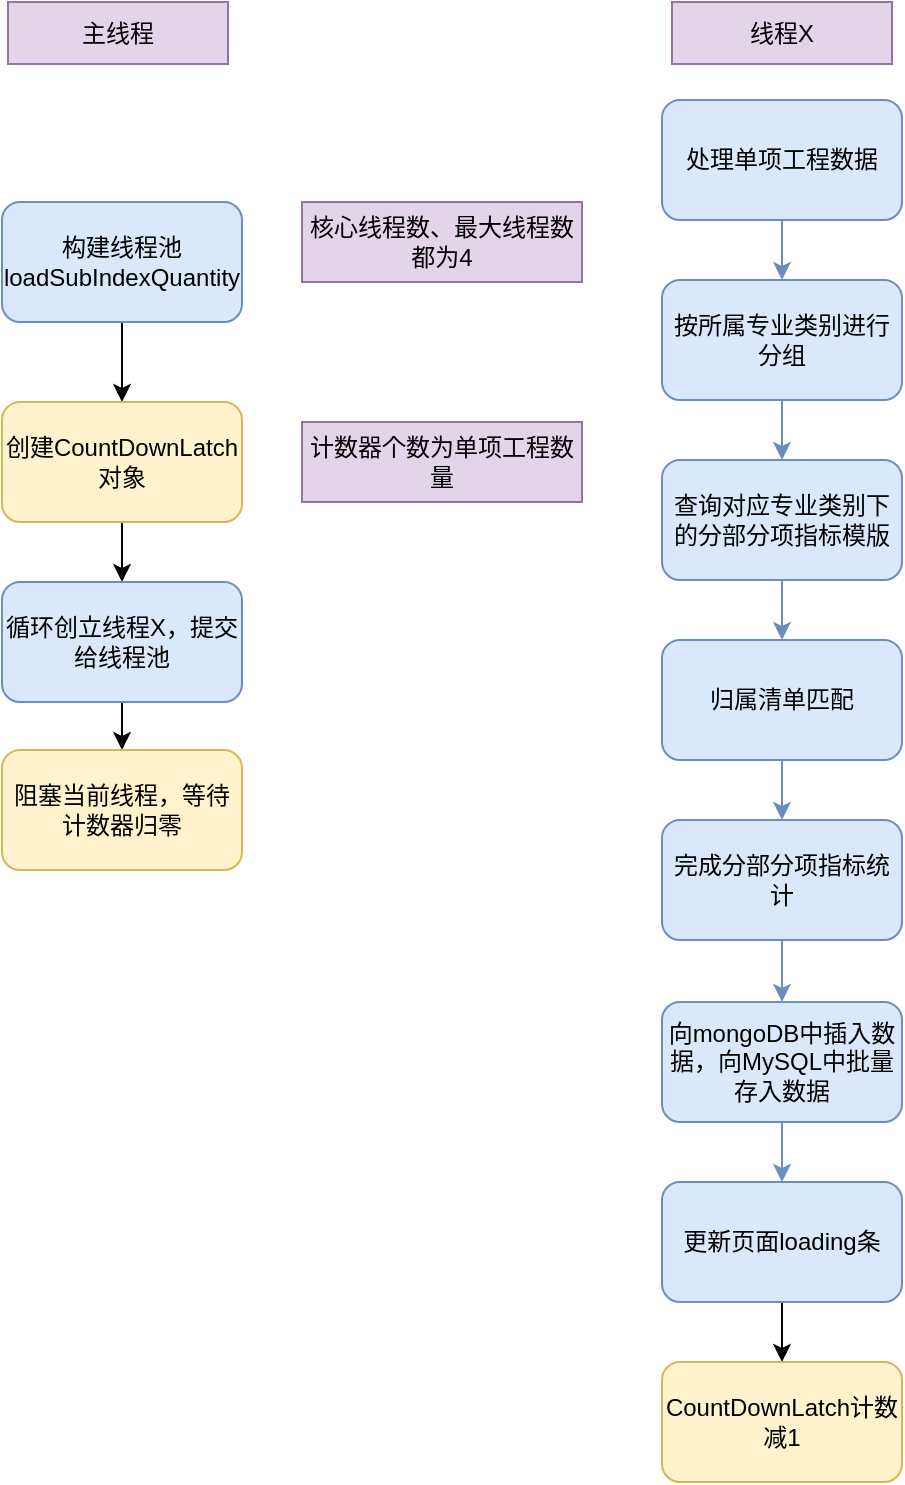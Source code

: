 <mxfile version="21.6.2" type="github">
  <diagram name="第 1 页" id="IQNlTixEwH-7RLNqlOQm">
    <mxGraphModel dx="1154" dy="1623" grid="1" gridSize="10" guides="1" tooltips="1" connect="1" arrows="1" fold="1" page="1" pageScale="1" pageWidth="1169" pageHeight="827" math="0" shadow="0">
      <root>
        <mxCell id="0" />
        <mxCell id="1" parent="0" />
        <mxCell id="rMoz38oj39AxZOh8xann-27" style="edgeStyle=orthogonalEdgeStyle;rounded=0;orthogonalLoop=1;jettySize=auto;html=1;entryX=0.5;entryY=0;entryDx=0;entryDy=0;" edge="1" parent="1" source="rMoz38oj39AxZOh8xann-2" target="rMoz38oj39AxZOh8xann-7">
          <mxGeometry relative="1" as="geometry" />
        </mxCell>
        <mxCell id="rMoz38oj39AxZOh8xann-2" value="构建线程池loadSubIndexQuantity" style="rounded=1;whiteSpace=wrap;html=1;fillColor=#dae8fc;strokeColor=#6c8ebf;" vertex="1" parent="1">
          <mxGeometry x="80" y="40" width="120" height="60" as="geometry" />
        </mxCell>
        <mxCell id="rMoz38oj39AxZOh8xann-5" value="核心线程数、最大线程数都为4" style="rounded=0;whiteSpace=wrap;html=1;fillColor=#e1d5e7;strokeColor=#9673a6;" vertex="1" parent="1">
          <mxGeometry x="230" y="40" width="140" height="40" as="geometry" />
        </mxCell>
        <mxCell id="rMoz38oj39AxZOh8xann-28" style="edgeStyle=orthogonalEdgeStyle;rounded=0;orthogonalLoop=1;jettySize=auto;html=1;entryX=0.5;entryY=0;entryDx=0;entryDy=0;" edge="1" parent="1" source="rMoz38oj39AxZOh8xann-7" target="rMoz38oj39AxZOh8xann-9">
          <mxGeometry relative="1" as="geometry" />
        </mxCell>
        <mxCell id="rMoz38oj39AxZOh8xann-7" value="创建CountDownLatch对象" style="rounded=1;whiteSpace=wrap;html=1;fillColor=#fff2cc;strokeColor=#d6b656;" vertex="1" parent="1">
          <mxGeometry x="80" y="140" width="120" height="60" as="geometry" />
        </mxCell>
        <mxCell id="rMoz38oj39AxZOh8xann-8" value="计数器个数为单项工程数量" style="rounded=0;whiteSpace=wrap;html=1;fillColor=#e1d5e7;strokeColor=#9673a6;" vertex="1" parent="1">
          <mxGeometry x="230" y="150" width="140" height="40" as="geometry" />
        </mxCell>
        <mxCell id="rMoz38oj39AxZOh8xann-33" style="edgeStyle=orthogonalEdgeStyle;rounded=0;orthogonalLoop=1;jettySize=auto;html=1;entryX=0.5;entryY=0;entryDx=0;entryDy=0;" edge="1" parent="1" source="rMoz38oj39AxZOh8xann-9" target="rMoz38oj39AxZOh8xann-29">
          <mxGeometry relative="1" as="geometry" />
        </mxCell>
        <mxCell id="rMoz38oj39AxZOh8xann-9" value="循环创立线程X，提交给线程池" style="rounded=1;whiteSpace=wrap;html=1;fillColor=#dae8fc;strokeColor=#6c8ebf;" vertex="1" parent="1">
          <mxGeometry x="80" y="230" width="120" height="60" as="geometry" />
        </mxCell>
        <mxCell id="rMoz38oj39AxZOh8xann-12" style="edgeStyle=orthogonalEdgeStyle;rounded=0;orthogonalLoop=1;jettySize=auto;html=1;entryX=0.5;entryY=0;entryDx=0;entryDy=0;fillColor=#dae8fc;strokeColor=#6c8ebf;" edge="1" parent="1" source="rMoz38oj39AxZOh8xann-10" target="rMoz38oj39AxZOh8xann-11">
          <mxGeometry relative="1" as="geometry" />
        </mxCell>
        <mxCell id="rMoz38oj39AxZOh8xann-10" value="处理单项工程数据" style="rounded=1;whiteSpace=wrap;html=1;fillColor=#dae8fc;strokeColor=#6c8ebf;" vertex="1" parent="1">
          <mxGeometry x="410" y="-11" width="120" height="60" as="geometry" />
        </mxCell>
        <mxCell id="rMoz38oj39AxZOh8xann-14" style="edgeStyle=orthogonalEdgeStyle;rounded=0;orthogonalLoop=1;jettySize=auto;html=1;entryX=0.5;entryY=0;entryDx=0;entryDy=0;fillColor=#dae8fc;strokeColor=#6c8ebf;" edge="1" parent="1" source="rMoz38oj39AxZOh8xann-11" target="rMoz38oj39AxZOh8xann-13">
          <mxGeometry relative="1" as="geometry" />
        </mxCell>
        <mxCell id="rMoz38oj39AxZOh8xann-11" value="按所属专业类别进行分组" style="rounded=1;whiteSpace=wrap;html=1;fillColor=#dae8fc;strokeColor=#6c8ebf;" vertex="1" parent="1">
          <mxGeometry x="410" y="79" width="120" height="60" as="geometry" />
        </mxCell>
        <mxCell id="rMoz38oj39AxZOh8xann-16" style="edgeStyle=orthogonalEdgeStyle;rounded=0;orthogonalLoop=1;jettySize=auto;html=1;entryX=0.5;entryY=0;entryDx=0;entryDy=0;fillColor=#dae8fc;strokeColor=#6c8ebf;" edge="1" parent="1" source="rMoz38oj39AxZOh8xann-13" target="rMoz38oj39AxZOh8xann-15">
          <mxGeometry relative="1" as="geometry" />
        </mxCell>
        <mxCell id="rMoz38oj39AxZOh8xann-13" value="查询对应专业类别下的分部分项指标模版" style="rounded=1;whiteSpace=wrap;html=1;fillColor=#dae8fc;strokeColor=#6c8ebf;" vertex="1" parent="1">
          <mxGeometry x="410" y="169" width="120" height="60" as="geometry" />
        </mxCell>
        <mxCell id="rMoz38oj39AxZOh8xann-18" style="edgeStyle=orthogonalEdgeStyle;rounded=0;orthogonalLoop=1;jettySize=auto;html=1;fillColor=#dae8fc;strokeColor=#6c8ebf;" edge="1" parent="1" source="rMoz38oj39AxZOh8xann-15" target="rMoz38oj39AxZOh8xann-17">
          <mxGeometry relative="1" as="geometry" />
        </mxCell>
        <mxCell id="rMoz38oj39AxZOh8xann-15" value="归属清单匹配" style="rounded=1;whiteSpace=wrap;html=1;fillColor=#dae8fc;strokeColor=#6c8ebf;" vertex="1" parent="1">
          <mxGeometry x="410" y="259" width="120" height="60" as="geometry" />
        </mxCell>
        <mxCell id="rMoz38oj39AxZOh8xann-30" style="edgeStyle=orthogonalEdgeStyle;rounded=0;orthogonalLoop=1;jettySize=auto;html=1;entryX=0.5;entryY=0;entryDx=0;entryDy=0;fillColor=#dae8fc;strokeColor=#6c8ebf;" edge="1" parent="1" source="rMoz38oj39AxZOh8xann-17" target="rMoz38oj39AxZOh8xann-21">
          <mxGeometry relative="1" as="geometry" />
        </mxCell>
        <mxCell id="rMoz38oj39AxZOh8xann-17" value="完成分部分项指标统计" style="rounded=1;whiteSpace=wrap;html=1;fillColor=#dae8fc;strokeColor=#6c8ebf;" vertex="1" parent="1">
          <mxGeometry x="410" y="349" width="120" height="60" as="geometry" />
        </mxCell>
        <mxCell id="rMoz38oj39AxZOh8xann-24" style="edgeStyle=orthogonalEdgeStyle;rounded=0;orthogonalLoop=1;jettySize=auto;html=1;entryX=0.5;entryY=0;entryDx=0;entryDy=0;fillColor=#dae8fc;strokeColor=#6c8ebf;" edge="1" parent="1" source="rMoz38oj39AxZOh8xann-21" target="rMoz38oj39AxZOh8xann-25">
          <mxGeometry relative="1" as="geometry">
            <mxPoint x="470" y="540" as="targetPoint" />
          </mxGeometry>
        </mxCell>
        <mxCell id="rMoz38oj39AxZOh8xann-21" value="向mongoDB中插入数据，向MySQL中批量存入数据" style="rounded=1;whiteSpace=wrap;html=1;fillColor=#dae8fc;strokeColor=#6c8ebf;" vertex="1" parent="1">
          <mxGeometry x="410" y="440" width="120" height="60" as="geometry" />
        </mxCell>
        <mxCell id="rMoz38oj39AxZOh8xann-31" style="edgeStyle=orthogonalEdgeStyle;rounded=0;orthogonalLoop=1;jettySize=auto;html=1;entryX=0.5;entryY=0;entryDx=0;entryDy=0;" edge="1" parent="1" source="rMoz38oj39AxZOh8xann-25" target="rMoz38oj39AxZOh8xann-32">
          <mxGeometry relative="1" as="geometry">
            <mxPoint x="470" y="620" as="targetPoint" />
          </mxGeometry>
        </mxCell>
        <mxCell id="rMoz38oj39AxZOh8xann-25" value="更新页面loading条" style="rounded=1;whiteSpace=wrap;html=1;fillColor=#dae8fc;strokeColor=#6c8ebf;" vertex="1" parent="1">
          <mxGeometry x="410" y="530" width="120" height="60" as="geometry" />
        </mxCell>
        <mxCell id="rMoz38oj39AxZOh8xann-26" value="线程X" style="rounded=0;whiteSpace=wrap;html=1;fillColor=#e1d5e7;strokeColor=#9673a6;" vertex="1" parent="1">
          <mxGeometry x="415" y="-60" width="110" height="31" as="geometry" />
        </mxCell>
        <mxCell id="rMoz38oj39AxZOh8xann-29" value="阻塞当前线程，等待计数器归零" style="rounded=1;whiteSpace=wrap;html=1;fillColor=#fff2cc;strokeColor=#d6b656;" vertex="1" parent="1">
          <mxGeometry x="80" y="314" width="120" height="60" as="geometry" />
        </mxCell>
        <mxCell id="rMoz38oj39AxZOh8xann-32" value="CountDownLatch计数减1" style="rounded=1;whiteSpace=wrap;html=1;fillColor=#fff2cc;strokeColor=#d6b656;" vertex="1" parent="1">
          <mxGeometry x="410" y="620" width="120" height="60" as="geometry" />
        </mxCell>
        <mxCell id="rMoz38oj39AxZOh8xann-34" value="主线程" style="rounded=0;whiteSpace=wrap;html=1;fillColor=#e1d5e7;strokeColor=#9673a6;" vertex="1" parent="1">
          <mxGeometry x="83" y="-60" width="110" height="31" as="geometry" />
        </mxCell>
      </root>
    </mxGraphModel>
  </diagram>
</mxfile>
